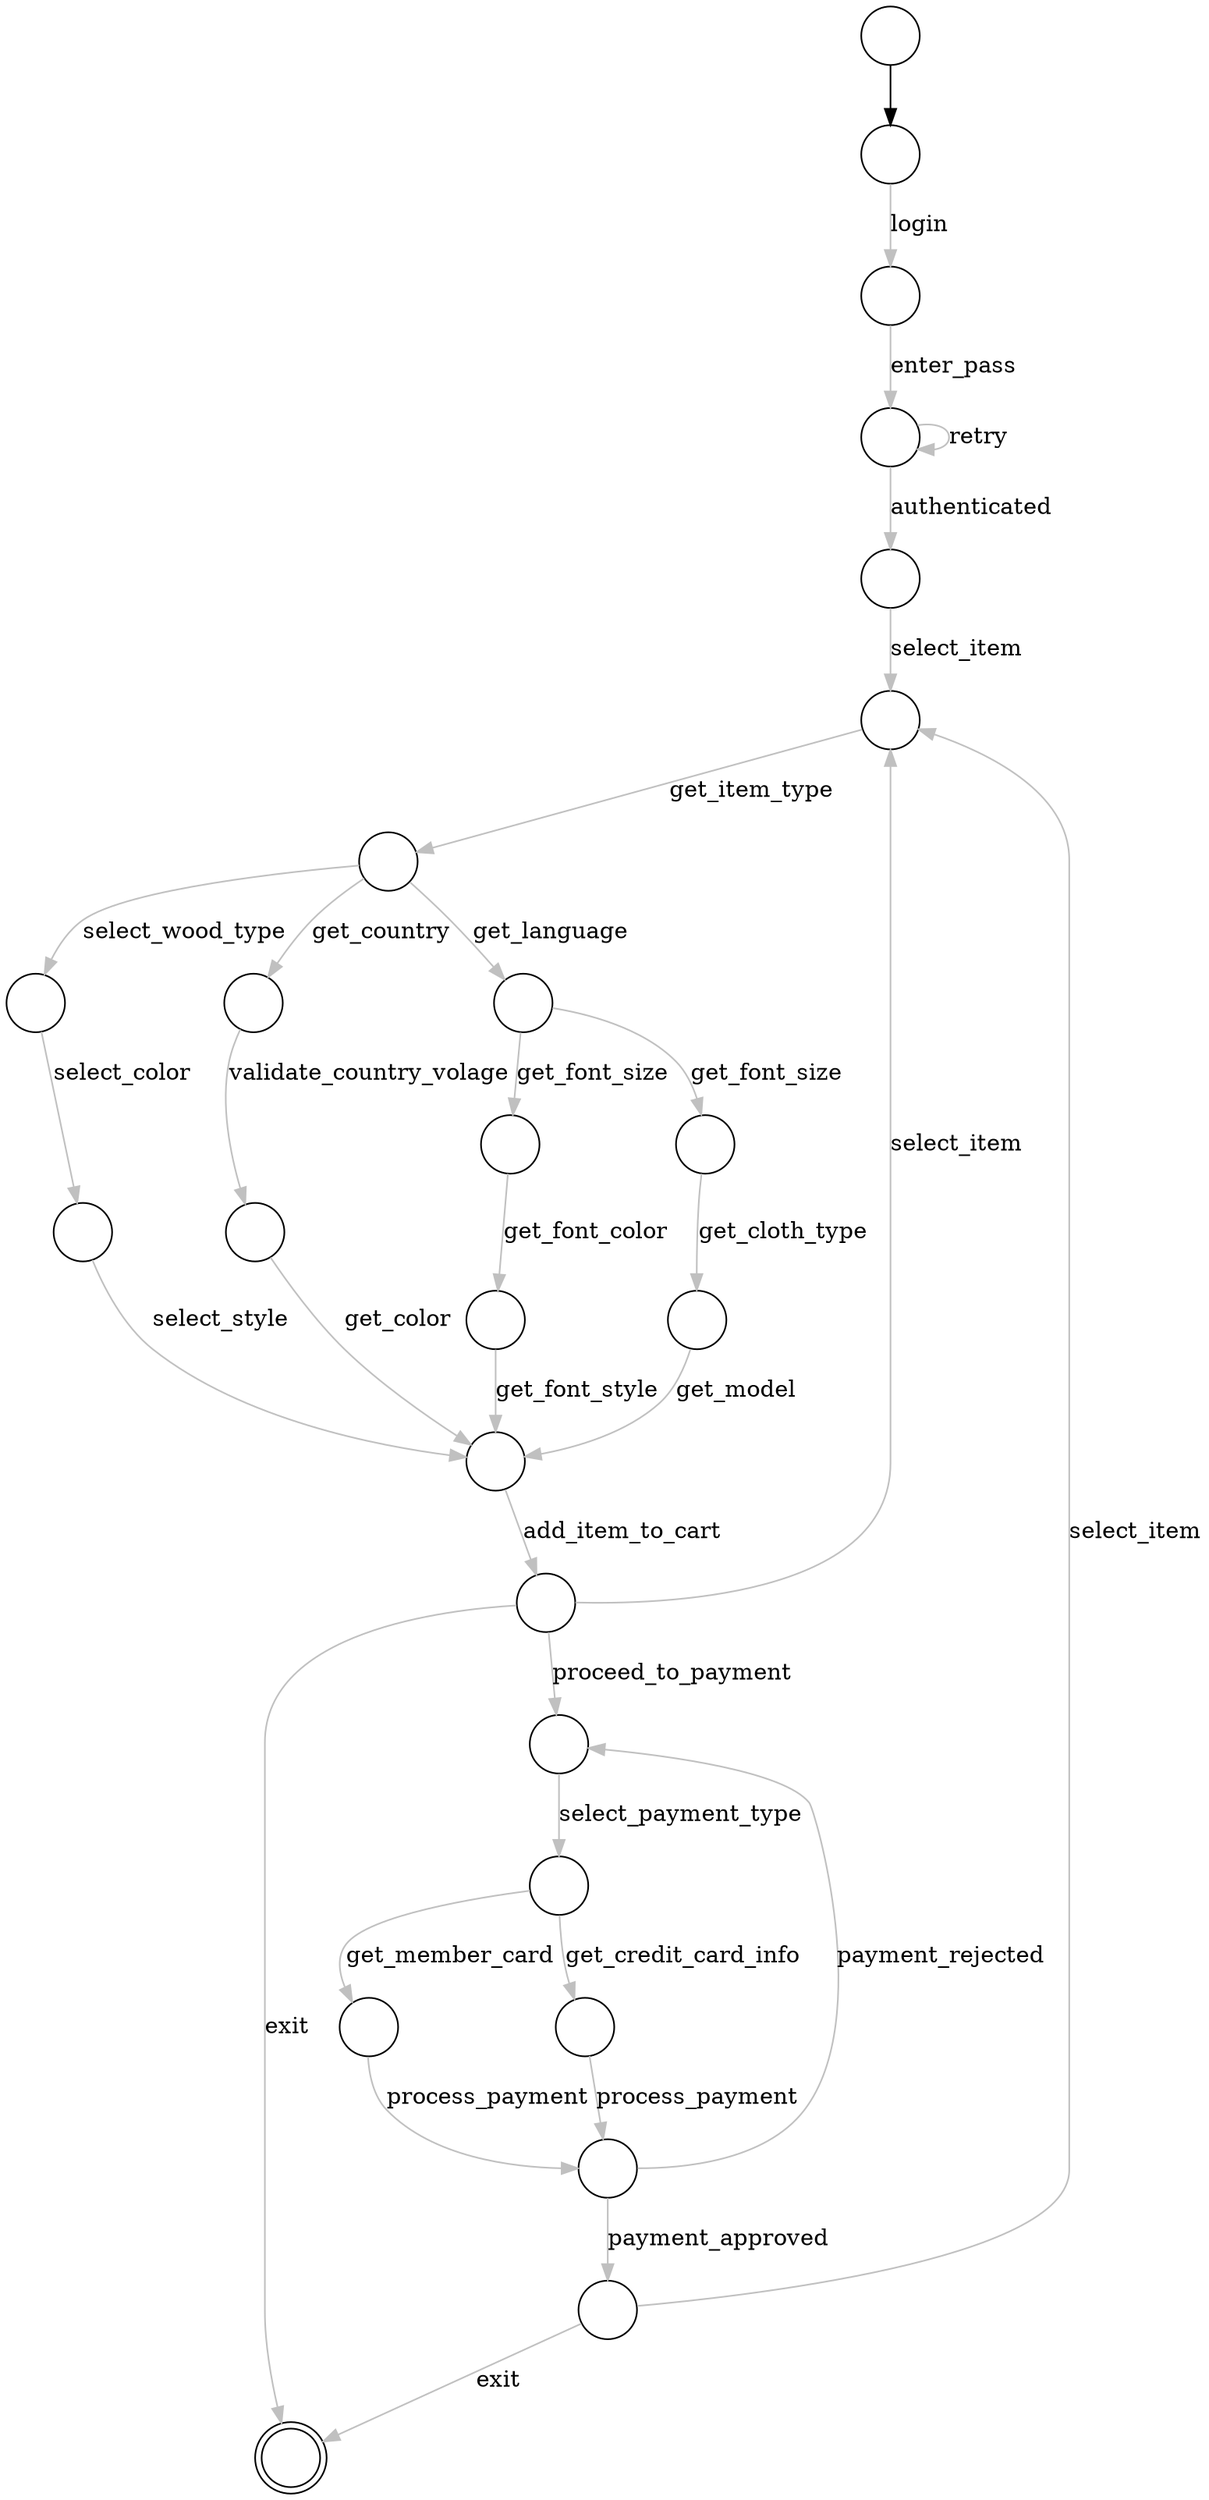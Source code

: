 digraph Automaton {
  1000 [shape=circle,label=""];
  1000 -> 20
  20 [shape=circle,label=""];
  21 [shape=circle,label=""];
  22 [shape=circle,label=""];
  20 -> 21 [label="login",style="setlinewidth(1)",color=gray]
  21 -> 22 [label="enter_pass",style="setlinewidth(1)",color=gray]
  22 -> 0 [label="authenticated",style="setlinewidth(1)",color=gray]
  22 -> 22 [label="retry",style="setlinewidth(1)",color=gray]
  0 [shape=circle,label=""];
  0 -> 1 [label="select_item",style="setlinewidth(1)",color=gray]
  1 [shape=circle,label=""];
  1 -> 2 [label="get_item_type",style="setlinewidth(1)",color=gray]
  2 [shape=circle,label=""];
  2 -> 3 [label="select_wood_type",style="setlinewidth(1)",color=gray]
  2 -> 6 [label="get_country",style="setlinewidth(1)",color=gray]
  2 -> 11 [label="get_language",style="setlinewidth(1)",color=gray]
  3 [shape=circle,label=""];
  3 -> 4 [label="select_color",style="setlinewidth(1)",color=gray]
  4 [shape=circle,label=""];
  4 -> 8 [label="select_style",style="setlinewidth(1)",color=gray]
  8 [shape=circle,label=""];
  8 -> 9 [label="add_item_to_cart",style="setlinewidth(1)",color=gray]
  9 [shape=circle,label=""];
  9 -> 10 [label="exit",style="setlinewidth(1)",color=gray]
  9 -> 1 [label="select_item",style="setlinewidth(1)",color=gray]
  10 [shape=doublecircle,label=""];
  6 [shape=circle,label=""];
  6 -> 7 [label="validate_country_volage",style="setlinewidth(1)",color=gray]
  7 [shape=circle,label=""];
  7 -> 8 [label="get_color",style="setlinewidth(1)",color=gray]
  11 [shape=circle,label=""];
  11 -> 12 [label="get_font_size",style="setlinewidth(1)",color=gray]
  12 [shape=circle,label=""];
  12 -> 13  [label="get_font_color",style="setlinewidth(1)",color=gray]
  13 [shape=circle,label=""];
  13 -> 8  [label="get_font_style",style="setlinewidth(1)",color=gray]
  11 [shape=circle,label=""];
  11 -> 15 [label="get_font_size",style="setlinewidth(1)",color=gray]
  15 [shape=circle,label=""];
  15 -> 16  [label="get_cloth_type",style="setlinewidth(1)",color=gray]
  16 [shape=circle,label=""];
  16 -> 8  [label="get_model",style="setlinewidth(1)",color=gray]

  30 [shape=circle,label=""];
  31 [shape=circle,label=""];
  32 [shape=circle,label=""];
  33 [shape=circle,label=""];
  34 [shape=circle,label=""];
  35 [shape=circle,label=""];
  
  9 -> 30  [label="proceed_to_payment",style="setlinewidth(1)",color=gray]
  30 -> 31  [label="select_payment_type",style="setlinewidth(1)",color=gray]
  31 -> 32  [label="get_member_card",style="setlinewidth(1)",color=gray]
  31 -> 33  [label="get_credit_card_info",style="setlinewidth(1)",color=gray]
  32 -> 34  [label="process_payment",style="setlinewidth(1)",color=gray]
  33 -> 34  [label="process_payment",style="setlinewidth(1)",color=gray]
  34 -> 35  [label="payment_approved",style="setlinewidth(1)",color=gray]
  34 -> 30  [label="payment_rejected",style="setlinewidth(1)",color=gray]
  35 -> 1  [label="select_item",style="setlinewidth(1)",color=gray]
  35 -> 10  [label="exit",style="setlinewidth(1)",color=gray]
  }
